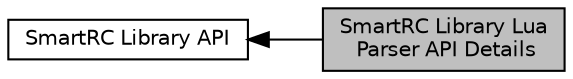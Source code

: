 digraph "SmartRC Library Lua Parser API Details"
{
  bgcolor="transparent";
  edge [fontname="Helvetica",fontsize="10",labelfontname="Helvetica",labelfontsize="10"];
  node [fontname="Helvetica",fontsize="10",shape=box];
  rankdir=LR;
  Node2 [label="SmartRC Library API",height=0.2,width=0.4,color="black",URL="$de/dc3/group__srcv3-api.html",tooltip="SmartRC Library API."];
  Node1 [label="SmartRC Library Lua\l Parser API Details",height=0.2,width=0.4,color="black", fillcolor="grey75", style="filled", fontcolor="black",tooltip="SmartRC Library Lua Parser API, in file lib_smartrc_lp.h."];
  Node2->Node1 [shape=plaintext, dir="back", style="solid"];
}
